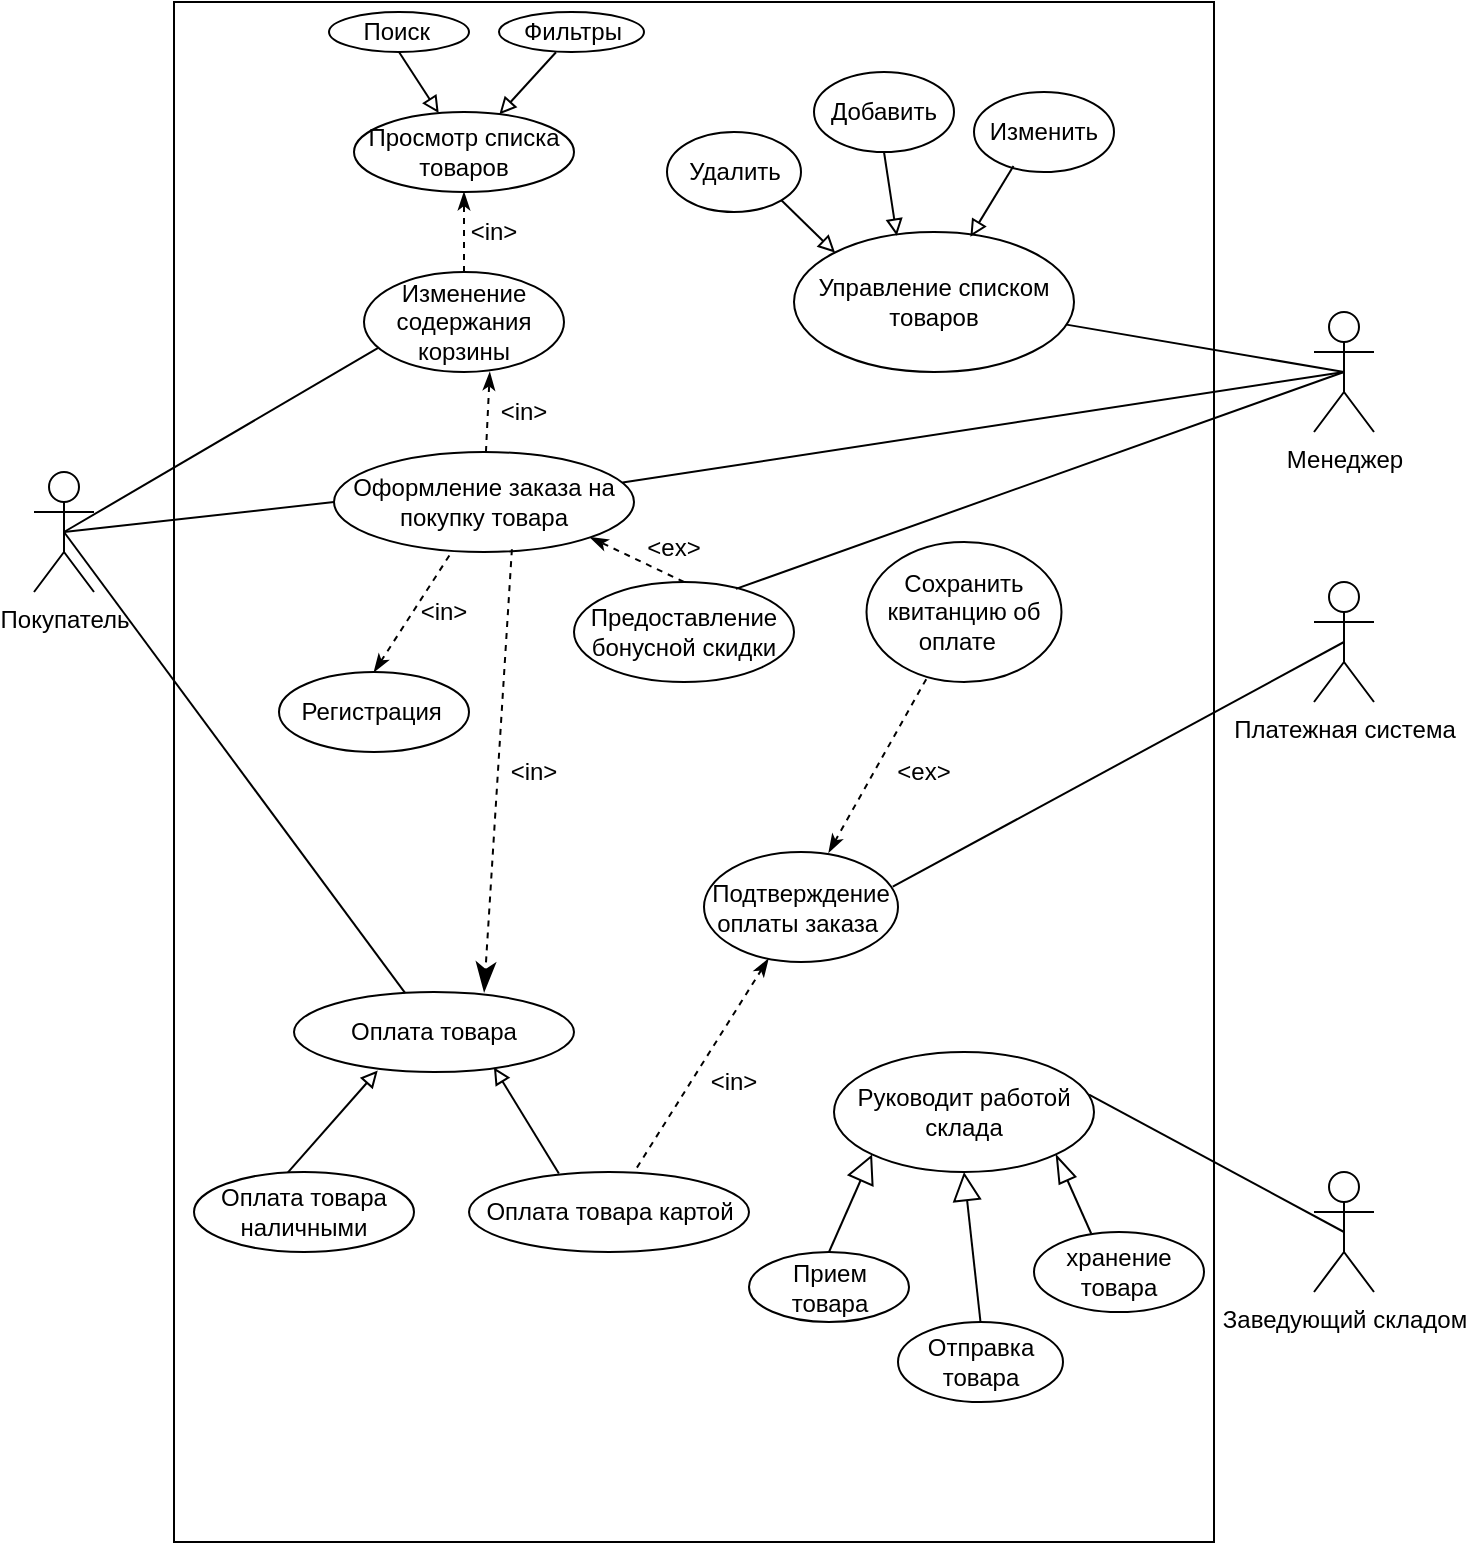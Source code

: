 <mxfile version="20.7.4" type="github">
  <diagram id="VsPfUK0BsPWMCRSnXzUu" name="Страница 1">
    <mxGraphModel dx="1426" dy="1531" grid="1" gridSize="10" guides="1" tooltips="1" connect="1" arrows="1" fold="1" page="1" pageScale="1" pageWidth="827" pageHeight="1169" math="0" shadow="0">
      <root>
        <mxCell id="0" />
        <mxCell id="1" parent="0" />
        <mxCell id="5ew_u-OObYazUknkJd4i-45" value="" style="rounded=0;whiteSpace=wrap;html=1;" parent="1" vertex="1">
          <mxGeometry x="70" y="-45" width="520" height="770" as="geometry" />
        </mxCell>
        <mxCell id="5ew_u-OObYazUknkJd4i-4" value="Покупатель" style="shape=umlActor;verticalLabelPosition=bottom;verticalAlign=top;html=1;outlineConnect=0;" parent="1" vertex="1">
          <mxGeometry y="190" width="30" height="60" as="geometry" />
        </mxCell>
        <mxCell id="5ew_u-OObYazUknkJd4i-5" value="Менеджер" style="shape=umlActor;verticalLabelPosition=bottom;verticalAlign=top;html=1;outlineConnect=0;" parent="1" vertex="1">
          <mxGeometry x="640" y="110" width="30" height="60" as="geometry" />
        </mxCell>
        <mxCell id="5ew_u-OObYazUknkJd4i-12" value="Просмотр списка товаров" style="ellipse;whiteSpace=wrap;html=1;" parent="1" vertex="1">
          <mxGeometry x="160" y="10" width="110" height="40" as="geometry" />
        </mxCell>
        <mxCell id="5ew_u-OObYazUknkJd4i-13" value="Изменение содержания корзины" style="ellipse;whiteSpace=wrap;html=1;" parent="1" vertex="1">
          <mxGeometry x="165" y="90" width="100" height="50" as="geometry" />
        </mxCell>
        <mxCell id="5ew_u-OObYazUknkJd4i-15" value="Оформление заказа на покупку товара" style="ellipse;whiteSpace=wrap;html=1;" parent="1" vertex="1">
          <mxGeometry x="150" y="180" width="150" height="50" as="geometry" />
        </mxCell>
        <mxCell id="5ew_u-OObYazUknkJd4i-16" value="Оплата товара" style="ellipse;whiteSpace=wrap;html=1;" parent="1" vertex="1">
          <mxGeometry x="130" y="450" width="140" height="40" as="geometry" />
        </mxCell>
        <mxCell id="5ew_u-OObYazUknkJd4i-17" value="Регистрация&amp;nbsp;" style="ellipse;whiteSpace=wrap;html=1;" parent="1" vertex="1">
          <mxGeometry x="122.5" y="290" width="95" height="40" as="geometry" />
        </mxCell>
        <mxCell id="5ew_u-OObYazUknkJd4i-18" value="Предоставление бонусной скидки" style="ellipse;whiteSpace=wrap;html=1;" parent="1" vertex="1">
          <mxGeometry x="270" y="245" width="110" height="50" as="geometry" />
        </mxCell>
        <mxCell id="5ew_u-OObYazUknkJd4i-20" value="" style="endArrow=none;html=1;rounded=0;exitX=0.5;exitY=0.5;exitDx=0;exitDy=0;exitPerimeter=0;entryX=0;entryY=0.5;entryDx=0;entryDy=0;" parent="1" source="5ew_u-OObYazUknkJd4i-4" target="5ew_u-OObYazUknkJd4i-15" edge="1">
          <mxGeometry width="50" height="50" relative="1" as="geometry">
            <mxPoint x="110" y="260" as="sourcePoint" />
            <mxPoint x="160" y="210" as="targetPoint" />
          </mxGeometry>
        </mxCell>
        <mxCell id="5ew_u-OObYazUknkJd4i-21" value="" style="endArrow=none;html=1;rounded=0;exitX=0.5;exitY=0;exitDx=0;exitDy=0;startArrow=classicThin;startFill=1;dashed=1;" parent="1" source="5ew_u-OObYazUknkJd4i-17" target="5ew_u-OObYazUknkJd4i-15" edge="1">
          <mxGeometry width="50" height="50" relative="1" as="geometry">
            <mxPoint x="160" y="280" as="sourcePoint" />
            <mxPoint x="210" y="230" as="targetPoint" />
          </mxGeometry>
        </mxCell>
        <mxCell id="5ew_u-OObYazUknkJd4i-22" value="" style="endArrow=classicThin;html=1;rounded=0;exitX=0.5;exitY=0;exitDx=0;exitDy=0;entryX=1;entryY=1;entryDx=0;entryDy=0;dashed=1;endFill=1;" parent="1" source="5ew_u-OObYazUknkJd4i-18" target="5ew_u-OObYazUknkJd4i-15" edge="1">
          <mxGeometry width="50" height="50" relative="1" as="geometry">
            <mxPoint x="270" y="270" as="sourcePoint" />
            <mxPoint x="270" y="220" as="targetPoint" />
          </mxGeometry>
        </mxCell>
        <mxCell id="5ew_u-OObYazUknkJd4i-24" value="Оплата товара наличными" style="ellipse;whiteSpace=wrap;html=1;" parent="1" vertex="1">
          <mxGeometry x="80" y="540" width="110" height="40" as="geometry" />
        </mxCell>
        <mxCell id="5ew_u-OObYazUknkJd4i-25" value="Оплата товара картой" style="ellipse;whiteSpace=wrap;html=1;" parent="1" vertex="1">
          <mxGeometry x="217.5" y="540" width="140" height="40" as="geometry" />
        </mxCell>
        <mxCell id="5ew_u-OObYazUknkJd4i-27" value="&amp;lt;ex&amp;gt;" style="text;html=1;strokeColor=none;fillColor=none;align=center;verticalAlign=middle;whiteSpace=wrap;rounded=0;" parent="1" vertex="1">
          <mxGeometry x="305" y="225" width="30" height="5" as="geometry" />
        </mxCell>
        <mxCell id="5ew_u-OObYazUknkJd4i-28" value="&amp;lt;in&amp;gt;" style="text;html=1;strokeColor=none;fillColor=none;align=center;verticalAlign=middle;whiteSpace=wrap;rounded=0;" parent="1" vertex="1">
          <mxGeometry x="180" y="250" width="50" height="20" as="geometry" />
        </mxCell>
        <mxCell id="5ew_u-OObYazUknkJd4i-29" value="" style="endArrow=none;html=1;rounded=0;entryX=0.5;entryY=0.5;entryDx=0;entryDy=0;entryPerimeter=0;" parent="1" source="5ew_u-OObYazUknkJd4i-16" target="5ew_u-OObYazUknkJd4i-4" edge="1">
          <mxGeometry width="50" height="50" relative="1" as="geometry">
            <mxPoint x="120" y="350" as="sourcePoint" />
            <mxPoint x="170" y="300" as="targetPoint" />
          </mxGeometry>
        </mxCell>
        <mxCell id="5ew_u-OObYazUknkJd4i-30" value="" style="endArrow=block;html=1;rounded=0;entryX=0.299;entryY=0.982;entryDx=0;entryDy=0;entryPerimeter=0;exitX=0.427;exitY=0.004;exitDx=0;exitDy=0;exitPerimeter=0;startArrow=none;startFill=0;endFill=0;" parent="1" source="5ew_u-OObYazUknkJd4i-24" target="5ew_u-OObYazUknkJd4i-16" edge="1">
          <mxGeometry width="50" height="50" relative="1" as="geometry">
            <mxPoint x="140" y="410" as="sourcePoint" />
            <mxPoint x="190" y="360" as="targetPoint" />
          </mxGeometry>
        </mxCell>
        <mxCell id="5ew_u-OObYazUknkJd4i-31" value="" style="endArrow=block;html=1;rounded=0;endFill=0;exitX=0.321;exitY=0.019;exitDx=0;exitDy=0;exitPerimeter=0;entryX=0.714;entryY=0.943;entryDx=0;entryDy=0;entryPerimeter=0;" parent="1" source="5ew_u-OObYazUknkJd4i-25" target="5ew_u-OObYazUknkJd4i-16" edge="1">
          <mxGeometry width="50" height="50" relative="1" as="geometry">
            <mxPoint x="310" y="410" as="sourcePoint" />
            <mxPoint x="380" y="350" as="targetPoint" />
          </mxGeometry>
        </mxCell>
        <mxCell id="5ew_u-OObYazUknkJd4i-32" value="Управление списком товаров" style="ellipse;whiteSpace=wrap;html=1;" parent="1" vertex="1">
          <mxGeometry x="380" y="70" width="140" height="70" as="geometry" />
        </mxCell>
        <mxCell id="5ew_u-OObYazUknkJd4i-37" value="" style="endArrow=none;html=1;rounded=0;exitX=0.736;exitY=0.069;exitDx=0;exitDy=0;exitPerimeter=0;entryX=0.5;entryY=0.5;entryDx=0;entryDy=0;entryPerimeter=0;" parent="1" source="5ew_u-OObYazUknkJd4i-18" target="5ew_u-OObYazUknkJd4i-5" edge="1">
          <mxGeometry width="50" height="50" relative="1" as="geometry">
            <mxPoint x="510" y="110" as="sourcePoint" />
            <mxPoint x="560" y="60" as="targetPoint" />
          </mxGeometry>
        </mxCell>
        <mxCell id="5ew_u-OObYazUknkJd4i-38" value="" style="endArrow=none;html=1;rounded=0;entryX=0.5;entryY=0.5;entryDx=0;entryDy=0;entryPerimeter=0;" parent="1" source="5ew_u-OObYazUknkJd4i-32" target="5ew_u-OObYazUknkJd4i-5" edge="1">
          <mxGeometry width="50" height="50" relative="1" as="geometry">
            <mxPoint x="500" y="100" as="sourcePoint" />
            <mxPoint x="550" y="50" as="targetPoint" />
          </mxGeometry>
        </mxCell>
        <mxCell id="5ew_u-OObYazUknkJd4i-46" value="" style="endArrow=classicThin;html=1;rounded=0;entryX=0.5;entryY=1;entryDx=0;entryDy=0;exitX=0.5;exitY=0;exitDx=0;exitDy=0;startArrow=none;startFill=0;dashed=1;endFill=1;" parent="1" source="5ew_u-OObYazUknkJd4i-13" target="5ew_u-OObYazUknkJd4i-12" edge="1">
          <mxGeometry width="50" height="50" relative="1" as="geometry">
            <mxPoint x="200" y="110" as="sourcePoint" />
            <mxPoint x="250" y="60" as="targetPoint" />
          </mxGeometry>
        </mxCell>
        <mxCell id="5ew_u-OObYazUknkJd4i-47" value="&amp;lt;in&amp;gt;" style="text;html=1;strokeColor=none;fillColor=none;align=center;verticalAlign=middle;whiteSpace=wrap;rounded=0;" parent="1" vertex="1">
          <mxGeometry x="210" y="60" width="40" height="20" as="geometry" />
        </mxCell>
        <mxCell id="5ew_u-OObYazUknkJd4i-50" value="" style="endArrow=classicThin;html=1;rounded=0;dashed=1;entryX=0.629;entryY=1.002;entryDx=0;entryDy=0;entryPerimeter=0;startArrow=none;startFill=0;endFill=1;" parent="1" source="5ew_u-OObYazUknkJd4i-15" target="5ew_u-OObYazUknkJd4i-13" edge="1">
          <mxGeometry width="50" height="50" relative="1" as="geometry">
            <mxPoint x="150" y="200" as="sourcePoint" />
            <mxPoint x="200" y="150" as="targetPoint" />
          </mxGeometry>
        </mxCell>
        <mxCell id="5ew_u-OObYazUknkJd4i-52" value="&amp;lt;in&amp;gt;" style="text;html=1;strokeColor=none;fillColor=none;align=center;verticalAlign=middle;whiteSpace=wrap;rounded=0;" parent="1" vertex="1">
          <mxGeometry x="225" y="150" width="40" height="20" as="geometry" />
        </mxCell>
        <mxCell id="5ew_u-OObYazUknkJd4i-58" value="" style="endArrow=none;dashed=1;html=1;rounded=0;exitX=0.643;exitY=0.003;exitDx=0;exitDy=0;endFill=0;exitPerimeter=0;startArrow=classicThin;startFill=1;" parent="1" source="5ew_u-OObYazUknkJd4i-63" target="5ew_u-OObYazUknkJd4i-59" edge="1">
          <mxGeometry width="50" height="50" relative="1" as="geometry">
            <mxPoint x="370" y="290" as="sourcePoint" />
            <mxPoint x="420" y="240" as="targetPoint" />
          </mxGeometry>
        </mxCell>
        <mxCell id="5ew_u-OObYazUknkJd4i-59" value="Сохранить квитанцию об оплате&amp;nbsp;&amp;nbsp;" style="ellipse;whiteSpace=wrap;html=1;" parent="1" vertex="1">
          <mxGeometry x="416.25" y="225" width="97.5" height="70" as="geometry" />
        </mxCell>
        <mxCell id="5ew_u-OObYazUknkJd4i-60" value="&amp;lt;ex&amp;gt;" style="text;html=1;strokeColor=none;fillColor=none;align=center;verticalAlign=middle;whiteSpace=wrap;rounded=0;" parent="1" vertex="1">
          <mxGeometry x="430" y="330" width="30" height="20" as="geometry" />
        </mxCell>
        <mxCell id="5ew_u-OObYazUknkJd4i-61" value="" style="endArrow=none;html=1;rounded=0;dashed=1;startArrow=classicThin;startFill=1;" parent="1" source="5ew_u-OObYazUknkJd4i-63" target="5ew_u-OObYazUknkJd4i-25" edge="1">
          <mxGeometry width="50" height="50" relative="1" as="geometry">
            <mxPoint x="370" y="290" as="sourcePoint" />
            <mxPoint x="403.493" y="320.919" as="targetPoint" />
          </mxGeometry>
        </mxCell>
        <mxCell id="5ew_u-OObYazUknkJd4i-63" value="Подтверждение&lt;br&gt;оплаты заказа&amp;nbsp;" style="ellipse;whiteSpace=wrap;html=1;" parent="1" vertex="1">
          <mxGeometry x="335" y="380" width="97" height="55" as="geometry" />
        </mxCell>
        <mxCell id="5ew_u-OObYazUknkJd4i-66" value="&amp;lt;in&amp;gt;" style="text;html=1;strokeColor=none;fillColor=none;align=center;verticalAlign=middle;whiteSpace=wrap;rounded=0;" parent="1" vertex="1">
          <mxGeometry x="320" y="480" width="60" height="30" as="geometry" />
        </mxCell>
        <mxCell id="5ew_u-OObYazUknkJd4i-67" value="Платежная система" style="shape=umlActor;verticalLabelPosition=bottom;verticalAlign=top;html=1;outlineConnect=0;" parent="1" vertex="1">
          <mxGeometry x="640" y="245" width="30" height="60" as="geometry" />
        </mxCell>
        <mxCell id="5ew_u-OObYazUknkJd4i-68" value="" style="endArrow=none;html=1;rounded=0;exitX=0.973;exitY=0.315;exitDx=0;exitDy=0;exitPerimeter=0;entryX=0.5;entryY=0.5;entryDx=0;entryDy=0;entryPerimeter=0;" parent="1" source="5ew_u-OObYazUknkJd4i-63" target="5ew_u-OObYazUknkJd4i-67" edge="1">
          <mxGeometry width="50" height="50" relative="1" as="geometry">
            <mxPoint x="500" y="330" as="sourcePoint" />
            <mxPoint x="550" y="280" as="targetPoint" />
          </mxGeometry>
        </mxCell>
        <mxCell id="5ew_u-OObYazUknkJd4i-75" value="Фильтры" style="ellipse;whiteSpace=wrap;html=1;" parent="1" vertex="1">
          <mxGeometry x="232.5" y="-40" width="72.5" height="20" as="geometry" />
        </mxCell>
        <mxCell id="5ew_u-OObYazUknkJd4i-76" value="Поиск&amp;nbsp;" style="ellipse;whiteSpace=wrap;html=1;" parent="1" vertex="1">
          <mxGeometry x="147.5" y="-40" width="70" height="20" as="geometry" />
        </mxCell>
        <mxCell id="5ew_u-OObYazUknkJd4i-77" value="" style="endArrow=none;html=1;rounded=0;exitX=0.661;exitY=0.028;exitDx=0;exitDy=0;exitPerimeter=0;entryX=0.393;entryY=1.007;entryDx=0;entryDy=0;startArrow=block;startFill=0;entryPerimeter=0;" parent="1" source="5ew_u-OObYazUknkJd4i-12" target="5ew_u-OObYazUknkJd4i-75" edge="1">
          <mxGeometry width="50" height="50" relative="1" as="geometry">
            <mxPoint x="250" y="40" as="sourcePoint" />
            <mxPoint x="300" y="-10" as="targetPoint" />
          </mxGeometry>
        </mxCell>
        <mxCell id="5ew_u-OObYazUknkJd4i-82" value="" style="endArrow=none;html=1;rounded=0;entryX=0.5;entryY=1;entryDx=0;entryDy=0;startArrow=block;startFill=0;" parent="1" source="5ew_u-OObYazUknkJd4i-12" target="5ew_u-OObYazUknkJd4i-76" edge="1">
          <mxGeometry width="50" height="50" relative="1" as="geometry">
            <mxPoint x="250" y="90" as="sourcePoint" />
            <mxPoint x="300" y="40" as="targetPoint" />
            <Array as="points" />
          </mxGeometry>
        </mxCell>
        <mxCell id="NsoH8pVkTyJm_LZlXLT9-8" value="" style="endArrow=none;html=1;rounded=0;exitX=0.5;exitY=0.5;exitDx=0;exitDy=0;endFill=0;exitPerimeter=0;entryX=0.962;entryY=0.306;entryDx=0;entryDy=0;entryPerimeter=0;" edge="1" parent="1" source="5ew_u-OObYazUknkJd4i-5" target="5ew_u-OObYazUknkJd4i-15">
          <mxGeometry width="50" height="50" relative="1" as="geometry">
            <mxPoint x="411.154" y="443.185" as="sourcePoint" />
            <mxPoint x="462.669" y="303.862" as="targetPoint" />
            <Array as="points" />
          </mxGeometry>
        </mxCell>
        <mxCell id="NsoH8pVkTyJm_LZlXLT9-13" value="" style="endArrow=none;endFill=0;endSize=12;html=1;rounded=0;entryX=0.073;entryY=0.757;entryDx=0;entryDy=0;entryPerimeter=0;exitX=0.5;exitY=0.5;exitDx=0;exitDy=0;exitPerimeter=0;" edge="1" parent="1" source="5ew_u-OObYazUknkJd4i-4" target="5ew_u-OObYazUknkJd4i-13">
          <mxGeometry width="160" relative="1" as="geometry">
            <mxPoint x="20" y="180" as="sourcePoint" />
            <mxPoint x="180" y="180" as="targetPoint" />
          </mxGeometry>
        </mxCell>
        <mxCell id="NsoH8pVkTyJm_LZlXLT9-15" value="" style="endArrow=classicThin;dashed=1;endFill=1;endSize=12;html=1;rounded=0;exitX=0.593;exitY=0.972;exitDx=0;exitDy=0;exitPerimeter=0;entryX=0.679;entryY=0;entryDx=0;entryDy=0;entryPerimeter=0;" edge="1" parent="1" source="5ew_u-OObYazUknkJd4i-15" target="5ew_u-OObYazUknkJd4i-16">
          <mxGeometry width="160" relative="1" as="geometry">
            <mxPoint x="240" y="290" as="sourcePoint" />
            <mxPoint x="400" y="290" as="targetPoint" />
          </mxGeometry>
        </mxCell>
        <mxCell id="NsoH8pVkTyJm_LZlXLT9-16" value="&amp;lt;in&amp;gt;" style="text;html=1;strokeColor=none;fillColor=none;align=center;verticalAlign=middle;whiteSpace=wrap;rounded=0;" vertex="1" parent="1">
          <mxGeometry x="225" y="330" width="50" height="20" as="geometry" />
        </mxCell>
        <mxCell id="NsoH8pVkTyJm_LZlXLT9-17" value="Удалить" style="ellipse;whiteSpace=wrap;html=1;" vertex="1" parent="1">
          <mxGeometry x="316.5" y="20" width="67" height="40" as="geometry" />
        </mxCell>
        <mxCell id="NsoH8pVkTyJm_LZlXLT9-18" value="Добавить" style="ellipse;whiteSpace=wrap;html=1;" vertex="1" parent="1">
          <mxGeometry x="390" y="-10" width="70" height="40" as="geometry" />
        </mxCell>
        <mxCell id="NsoH8pVkTyJm_LZlXLT9-19" value="Изменить" style="ellipse;whiteSpace=wrap;html=1;" vertex="1" parent="1">
          <mxGeometry x="470" width="70" height="40" as="geometry" />
        </mxCell>
        <mxCell id="NsoH8pVkTyJm_LZlXLT9-20" value="" style="endArrow=none;html=1;rounded=0;exitX=0.63;exitY=0.034;exitDx=0;exitDy=0;exitPerimeter=0;entryX=0.282;entryY=0.924;entryDx=0;entryDy=0;startArrow=block;startFill=0;entryPerimeter=0;" edge="1" parent="1" source="5ew_u-OObYazUknkJd4i-32" target="NsoH8pVkTyJm_LZlXLT9-19">
          <mxGeometry width="50" height="50" relative="1" as="geometry">
            <mxPoint x="242.71" y="21.12" as="sourcePoint" />
            <mxPoint x="270.992" y="-9.86" as="targetPoint" />
          </mxGeometry>
        </mxCell>
        <mxCell id="NsoH8pVkTyJm_LZlXLT9-21" value="" style="endArrow=none;html=1;rounded=0;exitX=0.367;exitY=0.026;exitDx=0;exitDy=0;entryX=0.5;entryY=1;entryDx=0;entryDy=0;startArrow=block;startFill=0;exitPerimeter=0;" edge="1" parent="1" source="5ew_u-OObYazUknkJd4i-32" target="NsoH8pVkTyJm_LZlXLT9-18">
          <mxGeometry width="50" height="50" relative="1" as="geometry">
            <mxPoint x="497.52" y="84.83" as="sourcePoint" />
            <mxPoint x="499.74" y="46.96" as="targetPoint" />
            <Array as="points" />
          </mxGeometry>
        </mxCell>
        <mxCell id="NsoH8pVkTyJm_LZlXLT9-22" value="" style="endArrow=none;html=1;rounded=0;exitX=0;exitY=0;exitDx=0;exitDy=0;entryX=1;entryY=1;entryDx=0;entryDy=0;startArrow=block;startFill=0;" edge="1" parent="1" source="5ew_u-OObYazUknkJd4i-32" target="NsoH8pVkTyJm_LZlXLT9-17">
          <mxGeometry width="50" height="50" relative="1" as="geometry">
            <mxPoint x="460" y="80" as="sourcePoint" />
            <mxPoint x="435" y="40" as="targetPoint" />
            <Array as="points" />
          </mxGeometry>
        </mxCell>
        <mxCell id="NsoH8pVkTyJm_LZlXLT9-23" value="Заведующий складом" style="shape=umlActor;verticalLabelPosition=bottom;verticalAlign=top;html=1;" vertex="1" parent="1">
          <mxGeometry x="640" y="540" width="30" height="60" as="geometry" />
        </mxCell>
        <mxCell id="NsoH8pVkTyJm_LZlXLT9-24" value="Руководит работой склада" style="ellipse;whiteSpace=wrap;html=1;" vertex="1" parent="1">
          <mxGeometry x="400" y="480" width="130" height="60" as="geometry" />
        </mxCell>
        <mxCell id="NsoH8pVkTyJm_LZlXLT9-25" value="" style="endArrow=none;endFill=0;endSize=12;html=1;rounded=0;entryX=0.5;entryY=0.5;entryDx=0;entryDy=0;entryPerimeter=0;exitX=0.981;exitY=0.355;exitDx=0;exitDy=0;exitPerimeter=0;" edge="1" parent="1" source="NsoH8pVkTyJm_LZlXLT9-24" target="NsoH8pVkTyJm_LZlXLT9-23">
          <mxGeometry width="160" relative="1" as="geometry">
            <mxPoint x="500" y="560" as="sourcePoint" />
            <mxPoint x="660" y="560" as="targetPoint" />
          </mxGeometry>
        </mxCell>
        <mxCell id="NsoH8pVkTyJm_LZlXLT9-26" value="Прием товара" style="ellipse;whiteSpace=wrap;html=1;" vertex="1" parent="1">
          <mxGeometry x="357.5" y="580" width="80" height="35" as="geometry" />
        </mxCell>
        <mxCell id="NsoH8pVkTyJm_LZlXLT9-27" value="Отправка товара" style="ellipse;whiteSpace=wrap;html=1;" vertex="1" parent="1">
          <mxGeometry x="432" y="615" width="82.5" height="40" as="geometry" />
        </mxCell>
        <mxCell id="NsoH8pVkTyJm_LZlXLT9-28" value="хранение товара" style="ellipse;whiteSpace=wrap;html=1;" vertex="1" parent="1">
          <mxGeometry x="500" y="570" width="85" height="40" as="geometry" />
        </mxCell>
        <mxCell id="NsoH8pVkTyJm_LZlXLT9-30" value="" style="endArrow=block;endFill=0;endSize=12;html=1;rounded=0;entryX=0;entryY=1;entryDx=0;entryDy=0;startArrow=none;startFill=0;exitX=0.5;exitY=0;exitDx=0;exitDy=0;" edge="1" parent="1" source="NsoH8pVkTyJm_LZlXLT9-26" target="NsoH8pVkTyJm_LZlXLT9-24">
          <mxGeometry width="160" relative="1" as="geometry">
            <mxPoint x="420" y="570" as="sourcePoint" />
            <mxPoint x="510" y="680" as="targetPoint" />
          </mxGeometry>
        </mxCell>
        <mxCell id="NsoH8pVkTyJm_LZlXLT9-31" value="" style="endArrow=block;endFill=0;endSize=12;html=1;rounded=0;entryX=0.5;entryY=1;entryDx=0;entryDy=0;startArrow=none;startFill=0;exitX=0.5;exitY=0;exitDx=0;exitDy=0;" edge="1" parent="1" source="NsoH8pVkTyJm_LZlXLT9-27" target="NsoH8pVkTyJm_LZlXLT9-24">
          <mxGeometry width="160" relative="1" as="geometry">
            <mxPoint x="407.5" y="590" as="sourcePoint" />
            <mxPoint x="429.038" y="541.213" as="targetPoint" />
          </mxGeometry>
        </mxCell>
        <mxCell id="NsoH8pVkTyJm_LZlXLT9-32" value="" style="endArrow=blockThin;endFill=0;endSize=12;html=1;rounded=0;entryX=1;entryY=1;entryDx=0;entryDy=0;startArrow=none;startFill=0;exitX=0.337;exitY=0.022;exitDx=0;exitDy=0;exitPerimeter=0;" edge="1" parent="1" source="NsoH8pVkTyJm_LZlXLT9-28" target="NsoH8pVkTyJm_LZlXLT9-24">
          <mxGeometry width="160" relative="1" as="geometry">
            <mxPoint x="483.25" y="625" as="sourcePoint" />
            <mxPoint x="475" y="550" as="targetPoint" />
          </mxGeometry>
        </mxCell>
      </root>
    </mxGraphModel>
  </diagram>
</mxfile>
